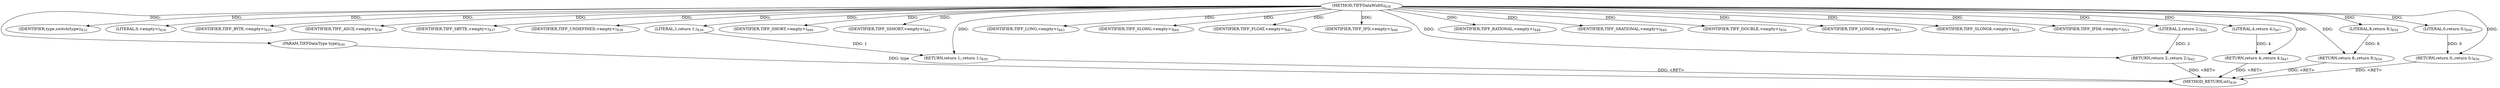 digraph "TIFFDataWidth" {  
"27123" [label = <(METHOD,TIFFDataWidth)<SUB>830</SUB>> ]
"27174" [label = <(METHOD_RETURN,int)<SUB>830</SUB>> ]
"27124" [label = <(PARAM,TIFFDataType type)<SUB>830</SUB>> ]
"27127" [label = <(IDENTIFIER,type,switch(type))<SUB>832</SUB>> ]
"27130" [label = <(LITERAL,0,&lt;empty&gt;)<SUB>834</SUB>> ]
"27132" [label = <(IDENTIFIER,TIFF_BYTE,&lt;empty&gt;)<SUB>835</SUB>> ]
"27134" [label = <(IDENTIFIER,TIFF_ASCII,&lt;empty&gt;)<SUB>836</SUB>> ]
"27136" [label = <(IDENTIFIER,TIFF_SBYTE,&lt;empty&gt;)<SUB>837</SUB>> ]
"27138" [label = <(IDENTIFIER,TIFF_UNDEFINED,&lt;empty&gt;)<SUB>838</SUB>> ]
"27139" [label = <(RETURN,return 1;,return 1;)<SUB>839</SUB>> ]
"27142" [label = <(IDENTIFIER,TIFF_SHORT,&lt;empty&gt;)<SUB>840</SUB>> ]
"27144" [label = <(IDENTIFIER,TIFF_SSHORT,&lt;empty&gt;)<SUB>841</SUB>> ]
"27145" [label = <(RETURN,return 2;,return 2;)<SUB>842</SUB>> ]
"27148" [label = <(IDENTIFIER,TIFF_LONG,&lt;empty&gt;)<SUB>843</SUB>> ]
"27150" [label = <(IDENTIFIER,TIFF_SLONG,&lt;empty&gt;)<SUB>844</SUB>> ]
"27152" [label = <(IDENTIFIER,TIFF_FLOAT,&lt;empty&gt;)<SUB>845</SUB>> ]
"27154" [label = <(IDENTIFIER,TIFF_IFD,&lt;empty&gt;)<SUB>846</SUB>> ]
"27155" [label = <(RETURN,return 4;,return 4;)<SUB>847</SUB>> ]
"27158" [label = <(IDENTIFIER,TIFF_RATIONAL,&lt;empty&gt;)<SUB>848</SUB>> ]
"27160" [label = <(IDENTIFIER,TIFF_SRATIONAL,&lt;empty&gt;)<SUB>849</SUB>> ]
"27162" [label = <(IDENTIFIER,TIFF_DOUBLE,&lt;empty&gt;)<SUB>850</SUB>> ]
"27164" [label = <(IDENTIFIER,TIFF_LONG8,&lt;empty&gt;)<SUB>851</SUB>> ]
"27166" [label = <(IDENTIFIER,TIFF_SLONG8,&lt;empty&gt;)<SUB>852</SUB>> ]
"27168" [label = <(IDENTIFIER,TIFF_IFD8,&lt;empty&gt;)<SUB>853</SUB>> ]
"27169" [label = <(RETURN,return 8;,return 8;)<SUB>854</SUB>> ]
"27172" [label = <(RETURN,return 0;,return 0;)<SUB>856</SUB>> ]
"27140" [label = <(LITERAL,1,return 1;)<SUB>839</SUB>> ]
"27146" [label = <(LITERAL,2,return 2;)<SUB>842</SUB>> ]
"27156" [label = <(LITERAL,4,return 4;)<SUB>847</SUB>> ]
"27170" [label = <(LITERAL,8,return 8;)<SUB>854</SUB>> ]
"27173" [label = <(LITERAL,0,return 0;)<SUB>856</SUB>> ]
  "27155" -> "27174"  [ label = "DDG: &lt;RET&gt;"] 
  "27145" -> "27174"  [ label = "DDG: &lt;RET&gt;"] 
  "27139" -> "27174"  [ label = "DDG: &lt;RET&gt;"] 
  "27172" -> "27174"  [ label = "DDG: &lt;RET&gt;"] 
  "27169" -> "27174"  [ label = "DDG: &lt;RET&gt;"] 
  "27124" -> "27174"  [ label = "DDG: type"] 
  "27123" -> "27124"  [ label = "DDG: "] 
  "27123" -> "27127"  [ label = "DDG: "] 
  "27123" -> "27130"  [ label = "DDG: "] 
  "27123" -> "27132"  [ label = "DDG: "] 
  "27123" -> "27134"  [ label = "DDG: "] 
  "27123" -> "27136"  [ label = "DDG: "] 
  "27123" -> "27138"  [ label = "DDG: "] 
  "27140" -> "27139"  [ label = "DDG: 1"] 
  "27123" -> "27139"  [ label = "DDG: "] 
  "27123" -> "27142"  [ label = "DDG: "] 
  "27123" -> "27144"  [ label = "DDG: "] 
  "27146" -> "27145"  [ label = "DDG: 2"] 
  "27123" -> "27145"  [ label = "DDG: "] 
  "27123" -> "27148"  [ label = "DDG: "] 
  "27123" -> "27150"  [ label = "DDG: "] 
  "27123" -> "27152"  [ label = "DDG: "] 
  "27123" -> "27154"  [ label = "DDG: "] 
  "27156" -> "27155"  [ label = "DDG: 4"] 
  "27123" -> "27155"  [ label = "DDG: "] 
  "27123" -> "27158"  [ label = "DDG: "] 
  "27123" -> "27160"  [ label = "DDG: "] 
  "27123" -> "27162"  [ label = "DDG: "] 
  "27123" -> "27164"  [ label = "DDG: "] 
  "27123" -> "27166"  [ label = "DDG: "] 
  "27123" -> "27168"  [ label = "DDG: "] 
  "27170" -> "27169"  [ label = "DDG: 8"] 
  "27123" -> "27169"  [ label = "DDG: "] 
  "27173" -> "27172"  [ label = "DDG: 0"] 
  "27123" -> "27172"  [ label = "DDG: "] 
  "27123" -> "27140"  [ label = "DDG: "] 
  "27123" -> "27146"  [ label = "DDG: "] 
  "27123" -> "27156"  [ label = "DDG: "] 
  "27123" -> "27170"  [ label = "DDG: "] 
  "27123" -> "27173"  [ label = "DDG: "] 
}
